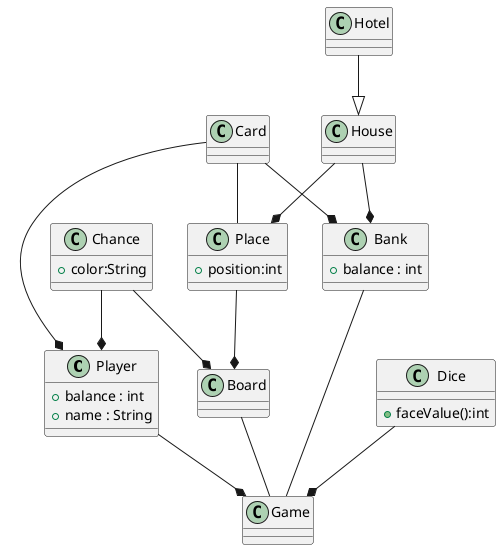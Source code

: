 @startuml
class Player{
    +balance : int
    +name : String
}
class Bank{
    'we can allow infinite balance in bank
    +balance : int
}
class Game {}

class Board {}
class Place{
    +position:int
}
class Card{}
class House{}
class Hotel{}
class Dice{
    +faceValue():int
}
class Chance{
    +color:String
}

Player --* Game
Bank -- Game
Board -- Game
Card -- Place
Place --* Board
Dice --* Game
House --* Place
House --* Bank
Chance --* Board
Card --* Bank
Card --* Player
Chance --* Player
Hotel --|> House
@enduml